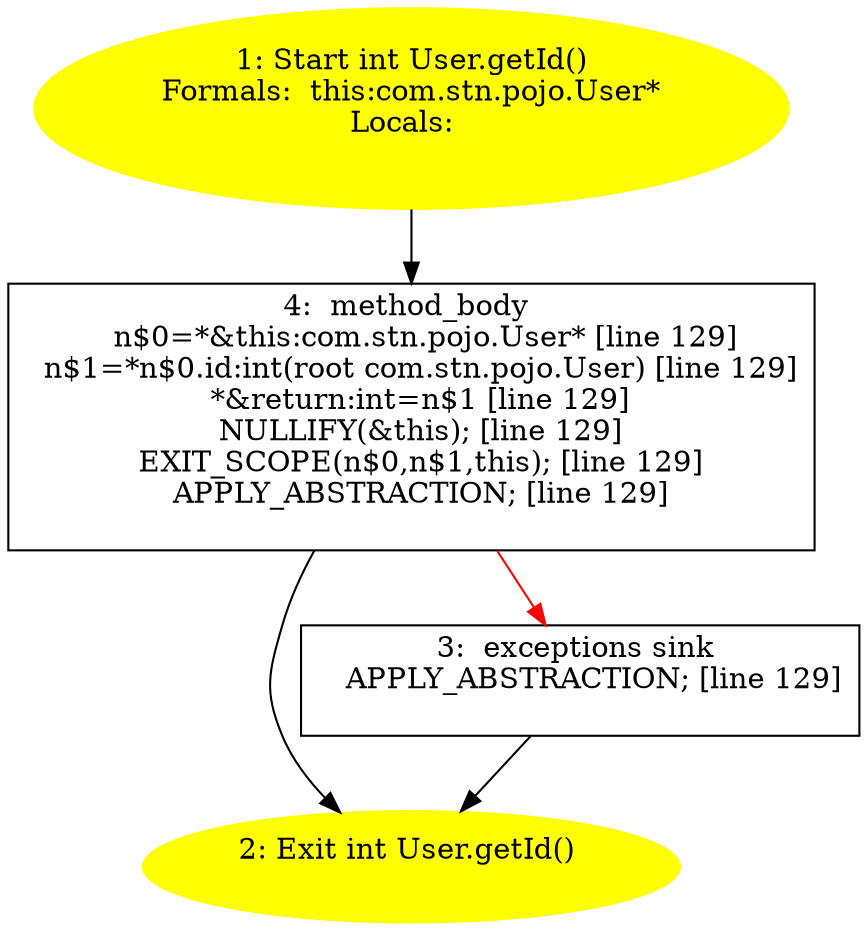 /* @generated */
digraph cfg {
"com.stn.pojo.User.getId():int.1c2ffdfa28d7b2d3900230704621db25_1" [label="1: Start int User.getId()\nFormals:  this:com.stn.pojo.User*\nLocals:  \n  " color=yellow style=filled]
	

	 "com.stn.pojo.User.getId():int.1c2ffdfa28d7b2d3900230704621db25_1" -> "com.stn.pojo.User.getId():int.1c2ffdfa28d7b2d3900230704621db25_4" ;
"com.stn.pojo.User.getId():int.1c2ffdfa28d7b2d3900230704621db25_2" [label="2: Exit int User.getId() \n  " color=yellow style=filled]
	

"com.stn.pojo.User.getId():int.1c2ffdfa28d7b2d3900230704621db25_3" [label="3:  exceptions sink \n   APPLY_ABSTRACTION; [line 129]\n " shape="box"]
	

	 "com.stn.pojo.User.getId():int.1c2ffdfa28d7b2d3900230704621db25_3" -> "com.stn.pojo.User.getId():int.1c2ffdfa28d7b2d3900230704621db25_2" ;
"com.stn.pojo.User.getId():int.1c2ffdfa28d7b2d3900230704621db25_4" [label="4:  method_body \n   n$0=*&this:com.stn.pojo.User* [line 129]\n  n$1=*n$0.id:int(root com.stn.pojo.User) [line 129]\n  *&return:int=n$1 [line 129]\n  NULLIFY(&this); [line 129]\n  EXIT_SCOPE(n$0,n$1,this); [line 129]\n  APPLY_ABSTRACTION; [line 129]\n " shape="box"]
	

	 "com.stn.pojo.User.getId():int.1c2ffdfa28d7b2d3900230704621db25_4" -> "com.stn.pojo.User.getId():int.1c2ffdfa28d7b2d3900230704621db25_2" ;
	 "com.stn.pojo.User.getId():int.1c2ffdfa28d7b2d3900230704621db25_4" -> "com.stn.pojo.User.getId():int.1c2ffdfa28d7b2d3900230704621db25_3" [color="red" ];
}
